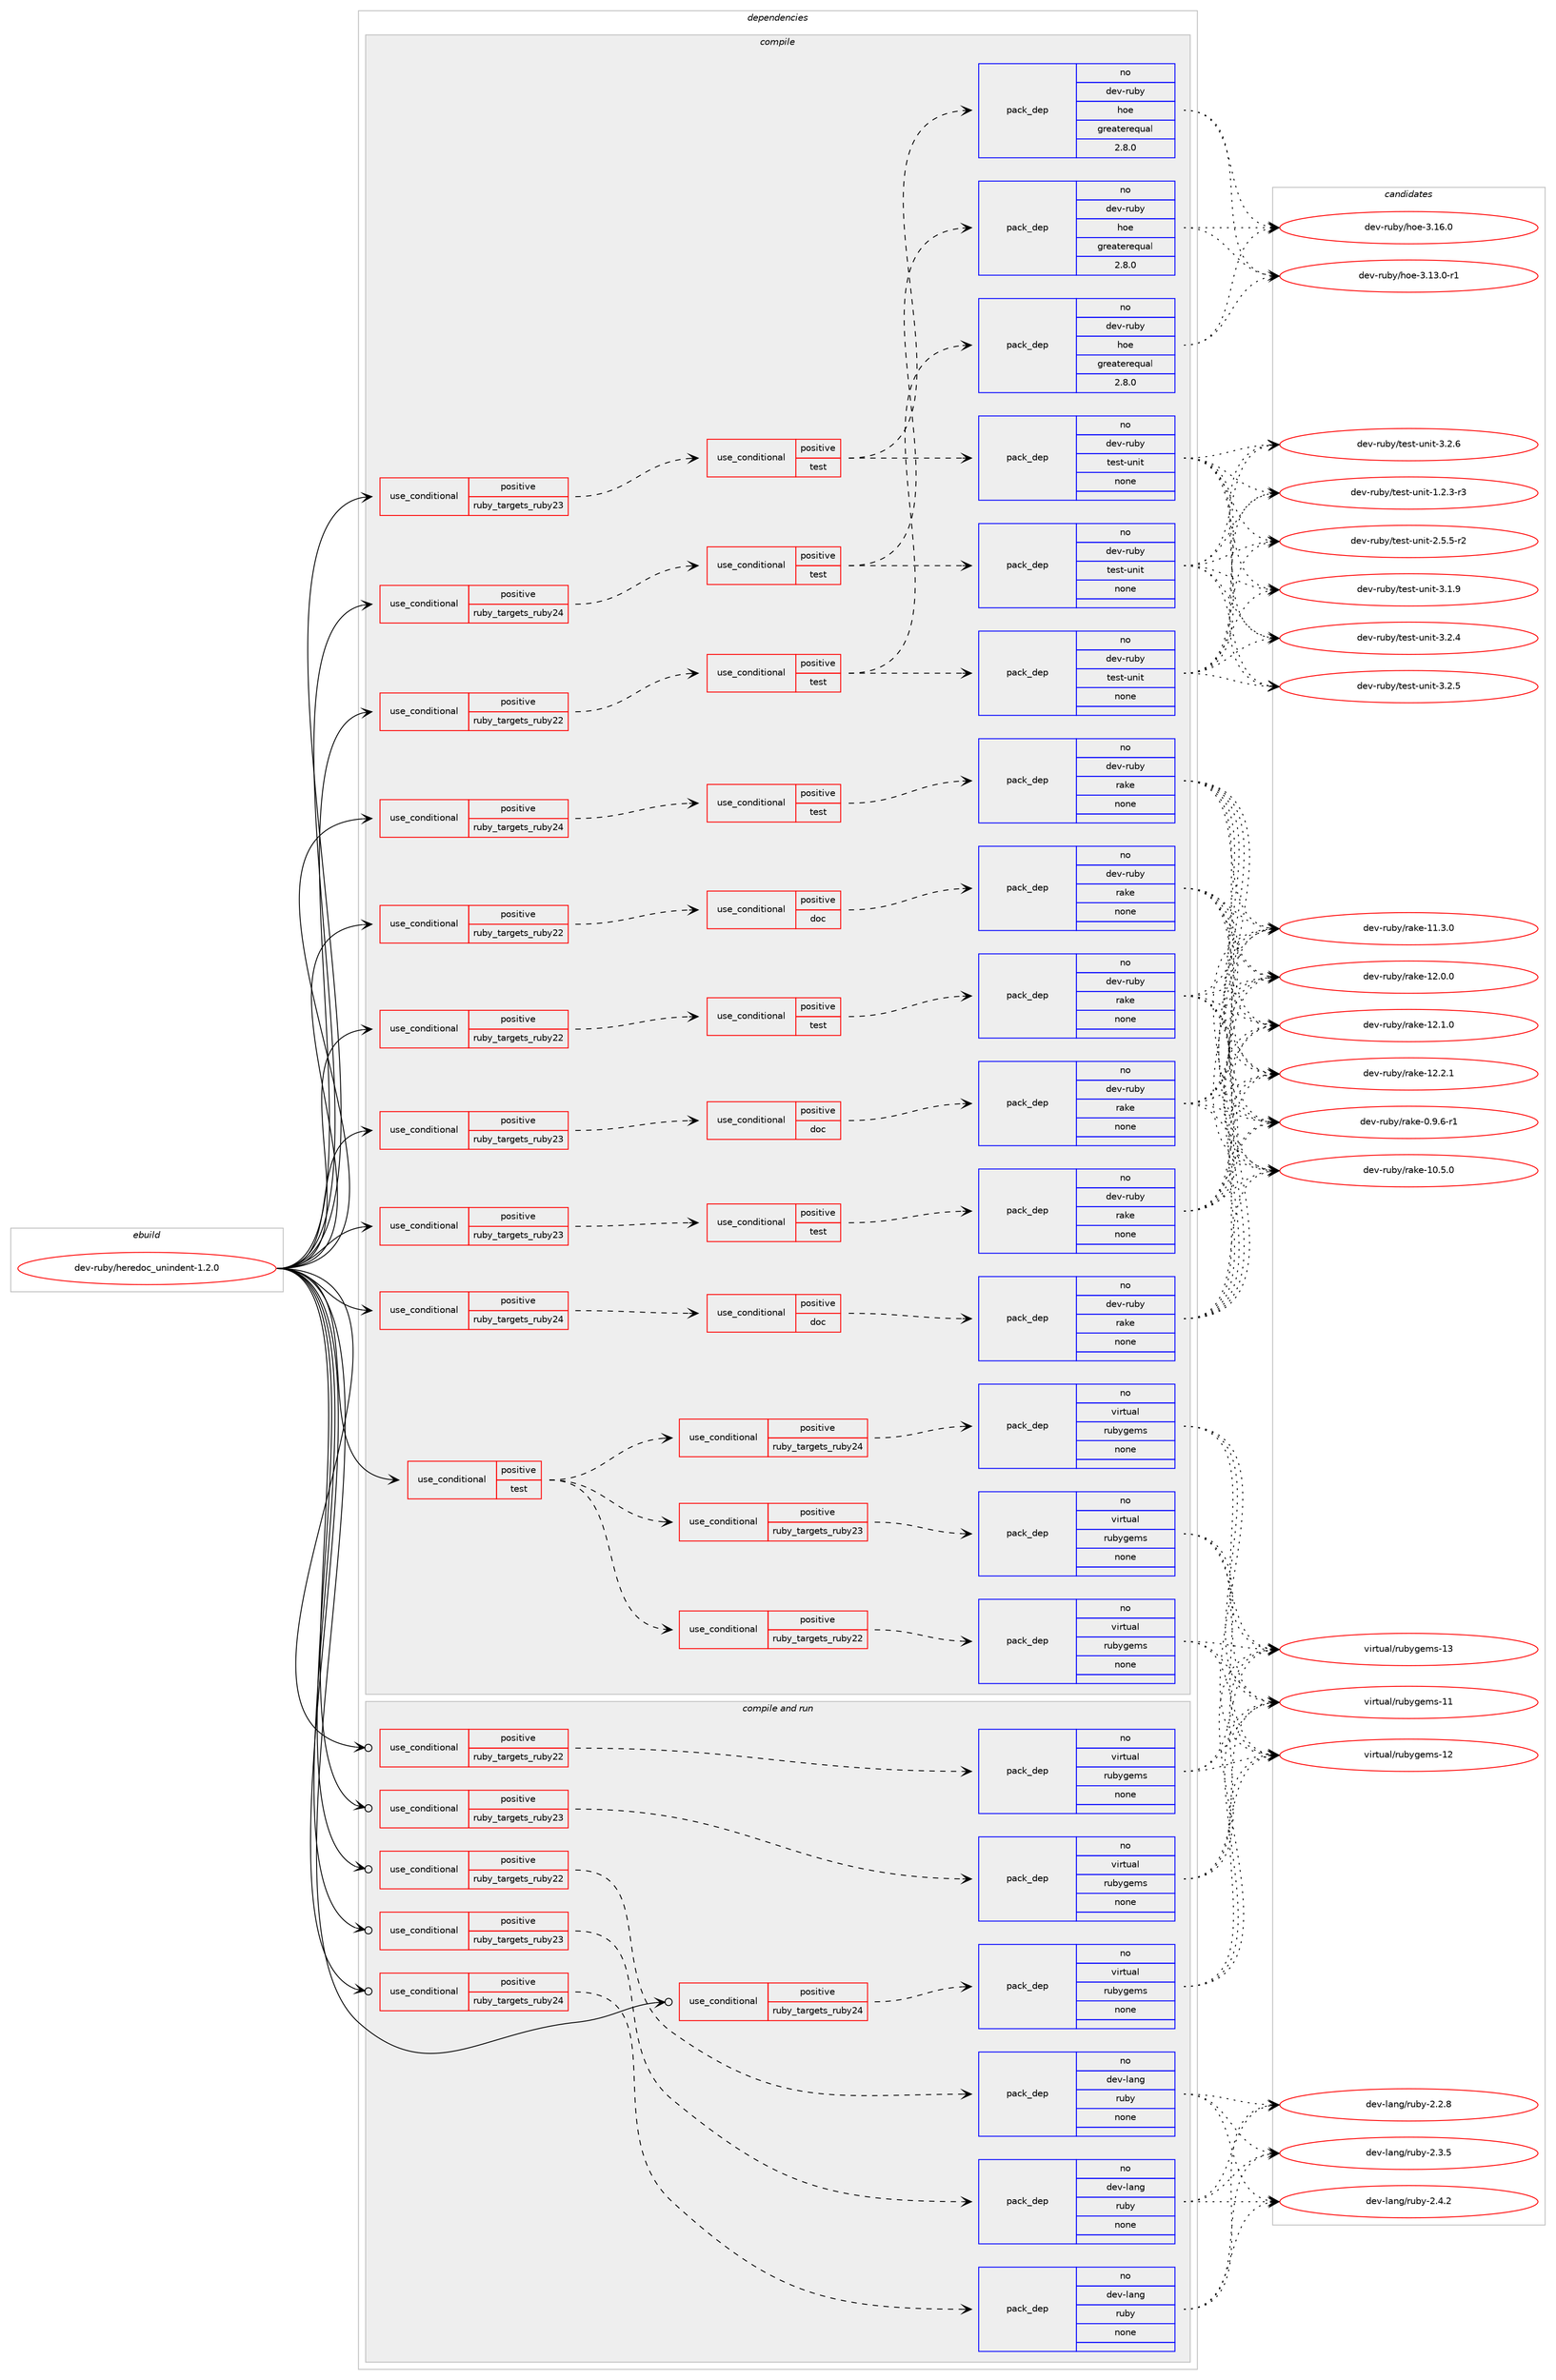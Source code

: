 digraph prolog {

# *************
# Graph options
# *************

newrank=true;
concentrate=true;
compound=true;
graph [rankdir=LR,fontname=Helvetica,fontsize=10,ranksep=1.5];#, ranksep=2.5, nodesep=0.2];
edge  [arrowhead=vee];
node  [fontname=Helvetica,fontsize=10];

# **********
# The ebuild
# **********

subgraph cluster_leftcol {
color=gray;
rank=same;
label=<<i>ebuild</i>>;
id [label="dev-ruby/heredoc_unindent-1.2.0", color=red, width=4, href="../dev-ruby/heredoc_unindent-1.2.0.svg"];
}

# ****************
# The dependencies
# ****************

subgraph cluster_midcol {
color=gray;
label=<<i>dependencies</i>>;
subgraph cluster_compile {
fillcolor="#eeeeee";
style=filled;
label=<<i>compile</i>>;
subgraph cond58352 {
dependency241267 [label=<<TABLE BORDER="0" CELLBORDER="1" CELLSPACING="0" CELLPADDING="4"><TR><TD ROWSPAN="3" CELLPADDING="10">use_conditional</TD></TR><TR><TD>positive</TD></TR><TR><TD>ruby_targets_ruby22</TD></TR></TABLE>>, shape=none, color=red];
subgraph cond58353 {
dependency241268 [label=<<TABLE BORDER="0" CELLBORDER="1" CELLSPACING="0" CELLPADDING="4"><TR><TD ROWSPAN="3" CELLPADDING="10">use_conditional</TD></TR><TR><TD>positive</TD></TR><TR><TD>doc</TD></TR></TABLE>>, shape=none, color=red];
subgraph pack178838 {
dependency241269 [label=<<TABLE BORDER="0" CELLBORDER="1" CELLSPACING="0" CELLPADDING="4" WIDTH="220"><TR><TD ROWSPAN="6" CELLPADDING="30">pack_dep</TD></TR><TR><TD WIDTH="110">no</TD></TR><TR><TD>dev-ruby</TD></TR><TR><TD>rake</TD></TR><TR><TD>none</TD></TR><TR><TD></TD></TR></TABLE>>, shape=none, color=blue];
}
dependency241268:e -> dependency241269:w [weight=20,style="dashed",arrowhead="vee"];
}
dependency241267:e -> dependency241268:w [weight=20,style="dashed",arrowhead="vee"];
}
id:e -> dependency241267:w [weight=20,style="solid",arrowhead="vee"];
subgraph cond58354 {
dependency241270 [label=<<TABLE BORDER="0" CELLBORDER="1" CELLSPACING="0" CELLPADDING="4"><TR><TD ROWSPAN="3" CELLPADDING="10">use_conditional</TD></TR><TR><TD>positive</TD></TR><TR><TD>ruby_targets_ruby22</TD></TR></TABLE>>, shape=none, color=red];
subgraph cond58355 {
dependency241271 [label=<<TABLE BORDER="0" CELLBORDER="1" CELLSPACING="0" CELLPADDING="4"><TR><TD ROWSPAN="3" CELLPADDING="10">use_conditional</TD></TR><TR><TD>positive</TD></TR><TR><TD>test</TD></TR></TABLE>>, shape=none, color=red];
subgraph pack178839 {
dependency241272 [label=<<TABLE BORDER="0" CELLBORDER="1" CELLSPACING="0" CELLPADDING="4" WIDTH="220"><TR><TD ROWSPAN="6" CELLPADDING="30">pack_dep</TD></TR><TR><TD WIDTH="110">no</TD></TR><TR><TD>dev-ruby</TD></TR><TR><TD>hoe</TD></TR><TR><TD>greaterequal</TD></TR><TR><TD>2.8.0</TD></TR></TABLE>>, shape=none, color=blue];
}
dependency241271:e -> dependency241272:w [weight=20,style="dashed",arrowhead="vee"];
subgraph pack178840 {
dependency241273 [label=<<TABLE BORDER="0" CELLBORDER="1" CELLSPACING="0" CELLPADDING="4" WIDTH="220"><TR><TD ROWSPAN="6" CELLPADDING="30">pack_dep</TD></TR><TR><TD WIDTH="110">no</TD></TR><TR><TD>dev-ruby</TD></TR><TR><TD>test-unit</TD></TR><TR><TD>none</TD></TR><TR><TD></TD></TR></TABLE>>, shape=none, color=blue];
}
dependency241271:e -> dependency241273:w [weight=20,style="dashed",arrowhead="vee"];
}
dependency241270:e -> dependency241271:w [weight=20,style="dashed",arrowhead="vee"];
}
id:e -> dependency241270:w [weight=20,style="solid",arrowhead="vee"];
subgraph cond58356 {
dependency241274 [label=<<TABLE BORDER="0" CELLBORDER="1" CELLSPACING="0" CELLPADDING="4"><TR><TD ROWSPAN="3" CELLPADDING="10">use_conditional</TD></TR><TR><TD>positive</TD></TR><TR><TD>ruby_targets_ruby22</TD></TR></TABLE>>, shape=none, color=red];
subgraph cond58357 {
dependency241275 [label=<<TABLE BORDER="0" CELLBORDER="1" CELLSPACING="0" CELLPADDING="4"><TR><TD ROWSPAN="3" CELLPADDING="10">use_conditional</TD></TR><TR><TD>positive</TD></TR><TR><TD>test</TD></TR></TABLE>>, shape=none, color=red];
subgraph pack178841 {
dependency241276 [label=<<TABLE BORDER="0" CELLBORDER="1" CELLSPACING="0" CELLPADDING="4" WIDTH="220"><TR><TD ROWSPAN="6" CELLPADDING="30">pack_dep</TD></TR><TR><TD WIDTH="110">no</TD></TR><TR><TD>dev-ruby</TD></TR><TR><TD>rake</TD></TR><TR><TD>none</TD></TR><TR><TD></TD></TR></TABLE>>, shape=none, color=blue];
}
dependency241275:e -> dependency241276:w [weight=20,style="dashed",arrowhead="vee"];
}
dependency241274:e -> dependency241275:w [weight=20,style="dashed",arrowhead="vee"];
}
id:e -> dependency241274:w [weight=20,style="solid",arrowhead="vee"];
subgraph cond58358 {
dependency241277 [label=<<TABLE BORDER="0" CELLBORDER="1" CELLSPACING="0" CELLPADDING="4"><TR><TD ROWSPAN="3" CELLPADDING="10">use_conditional</TD></TR><TR><TD>positive</TD></TR><TR><TD>ruby_targets_ruby23</TD></TR></TABLE>>, shape=none, color=red];
subgraph cond58359 {
dependency241278 [label=<<TABLE BORDER="0" CELLBORDER="1" CELLSPACING="0" CELLPADDING="4"><TR><TD ROWSPAN="3" CELLPADDING="10">use_conditional</TD></TR><TR><TD>positive</TD></TR><TR><TD>doc</TD></TR></TABLE>>, shape=none, color=red];
subgraph pack178842 {
dependency241279 [label=<<TABLE BORDER="0" CELLBORDER="1" CELLSPACING="0" CELLPADDING="4" WIDTH="220"><TR><TD ROWSPAN="6" CELLPADDING="30">pack_dep</TD></TR><TR><TD WIDTH="110">no</TD></TR><TR><TD>dev-ruby</TD></TR><TR><TD>rake</TD></TR><TR><TD>none</TD></TR><TR><TD></TD></TR></TABLE>>, shape=none, color=blue];
}
dependency241278:e -> dependency241279:w [weight=20,style="dashed",arrowhead="vee"];
}
dependency241277:e -> dependency241278:w [weight=20,style="dashed",arrowhead="vee"];
}
id:e -> dependency241277:w [weight=20,style="solid",arrowhead="vee"];
subgraph cond58360 {
dependency241280 [label=<<TABLE BORDER="0" CELLBORDER="1" CELLSPACING="0" CELLPADDING="4"><TR><TD ROWSPAN="3" CELLPADDING="10">use_conditional</TD></TR><TR><TD>positive</TD></TR><TR><TD>ruby_targets_ruby23</TD></TR></TABLE>>, shape=none, color=red];
subgraph cond58361 {
dependency241281 [label=<<TABLE BORDER="0" CELLBORDER="1" CELLSPACING="0" CELLPADDING="4"><TR><TD ROWSPAN="3" CELLPADDING="10">use_conditional</TD></TR><TR><TD>positive</TD></TR><TR><TD>test</TD></TR></TABLE>>, shape=none, color=red];
subgraph pack178843 {
dependency241282 [label=<<TABLE BORDER="0" CELLBORDER="1" CELLSPACING="0" CELLPADDING="4" WIDTH="220"><TR><TD ROWSPAN="6" CELLPADDING="30">pack_dep</TD></TR><TR><TD WIDTH="110">no</TD></TR><TR><TD>dev-ruby</TD></TR><TR><TD>hoe</TD></TR><TR><TD>greaterequal</TD></TR><TR><TD>2.8.0</TD></TR></TABLE>>, shape=none, color=blue];
}
dependency241281:e -> dependency241282:w [weight=20,style="dashed",arrowhead="vee"];
subgraph pack178844 {
dependency241283 [label=<<TABLE BORDER="0" CELLBORDER="1" CELLSPACING="0" CELLPADDING="4" WIDTH="220"><TR><TD ROWSPAN="6" CELLPADDING="30">pack_dep</TD></TR><TR><TD WIDTH="110">no</TD></TR><TR><TD>dev-ruby</TD></TR><TR><TD>test-unit</TD></TR><TR><TD>none</TD></TR><TR><TD></TD></TR></TABLE>>, shape=none, color=blue];
}
dependency241281:e -> dependency241283:w [weight=20,style="dashed",arrowhead="vee"];
}
dependency241280:e -> dependency241281:w [weight=20,style="dashed",arrowhead="vee"];
}
id:e -> dependency241280:w [weight=20,style="solid",arrowhead="vee"];
subgraph cond58362 {
dependency241284 [label=<<TABLE BORDER="0" CELLBORDER="1" CELLSPACING="0" CELLPADDING="4"><TR><TD ROWSPAN="3" CELLPADDING="10">use_conditional</TD></TR><TR><TD>positive</TD></TR><TR><TD>ruby_targets_ruby23</TD></TR></TABLE>>, shape=none, color=red];
subgraph cond58363 {
dependency241285 [label=<<TABLE BORDER="0" CELLBORDER="1" CELLSPACING="0" CELLPADDING="4"><TR><TD ROWSPAN="3" CELLPADDING="10">use_conditional</TD></TR><TR><TD>positive</TD></TR><TR><TD>test</TD></TR></TABLE>>, shape=none, color=red];
subgraph pack178845 {
dependency241286 [label=<<TABLE BORDER="0" CELLBORDER="1" CELLSPACING="0" CELLPADDING="4" WIDTH="220"><TR><TD ROWSPAN="6" CELLPADDING="30">pack_dep</TD></TR><TR><TD WIDTH="110">no</TD></TR><TR><TD>dev-ruby</TD></TR><TR><TD>rake</TD></TR><TR><TD>none</TD></TR><TR><TD></TD></TR></TABLE>>, shape=none, color=blue];
}
dependency241285:e -> dependency241286:w [weight=20,style="dashed",arrowhead="vee"];
}
dependency241284:e -> dependency241285:w [weight=20,style="dashed",arrowhead="vee"];
}
id:e -> dependency241284:w [weight=20,style="solid",arrowhead="vee"];
subgraph cond58364 {
dependency241287 [label=<<TABLE BORDER="0" CELLBORDER="1" CELLSPACING="0" CELLPADDING="4"><TR><TD ROWSPAN="3" CELLPADDING="10">use_conditional</TD></TR><TR><TD>positive</TD></TR><TR><TD>ruby_targets_ruby24</TD></TR></TABLE>>, shape=none, color=red];
subgraph cond58365 {
dependency241288 [label=<<TABLE BORDER="0" CELLBORDER="1" CELLSPACING="0" CELLPADDING="4"><TR><TD ROWSPAN="3" CELLPADDING="10">use_conditional</TD></TR><TR><TD>positive</TD></TR><TR><TD>doc</TD></TR></TABLE>>, shape=none, color=red];
subgraph pack178846 {
dependency241289 [label=<<TABLE BORDER="0" CELLBORDER="1" CELLSPACING="0" CELLPADDING="4" WIDTH="220"><TR><TD ROWSPAN="6" CELLPADDING="30">pack_dep</TD></TR><TR><TD WIDTH="110">no</TD></TR><TR><TD>dev-ruby</TD></TR><TR><TD>rake</TD></TR><TR><TD>none</TD></TR><TR><TD></TD></TR></TABLE>>, shape=none, color=blue];
}
dependency241288:e -> dependency241289:w [weight=20,style="dashed",arrowhead="vee"];
}
dependency241287:e -> dependency241288:w [weight=20,style="dashed",arrowhead="vee"];
}
id:e -> dependency241287:w [weight=20,style="solid",arrowhead="vee"];
subgraph cond58366 {
dependency241290 [label=<<TABLE BORDER="0" CELLBORDER="1" CELLSPACING="0" CELLPADDING="4"><TR><TD ROWSPAN="3" CELLPADDING="10">use_conditional</TD></TR><TR><TD>positive</TD></TR><TR><TD>ruby_targets_ruby24</TD></TR></TABLE>>, shape=none, color=red];
subgraph cond58367 {
dependency241291 [label=<<TABLE BORDER="0" CELLBORDER="1" CELLSPACING="0" CELLPADDING="4"><TR><TD ROWSPAN="3" CELLPADDING="10">use_conditional</TD></TR><TR><TD>positive</TD></TR><TR><TD>test</TD></TR></TABLE>>, shape=none, color=red];
subgraph pack178847 {
dependency241292 [label=<<TABLE BORDER="0" CELLBORDER="1" CELLSPACING="0" CELLPADDING="4" WIDTH="220"><TR><TD ROWSPAN="6" CELLPADDING="30">pack_dep</TD></TR><TR><TD WIDTH="110">no</TD></TR><TR><TD>dev-ruby</TD></TR><TR><TD>hoe</TD></TR><TR><TD>greaterequal</TD></TR><TR><TD>2.8.0</TD></TR></TABLE>>, shape=none, color=blue];
}
dependency241291:e -> dependency241292:w [weight=20,style="dashed",arrowhead="vee"];
subgraph pack178848 {
dependency241293 [label=<<TABLE BORDER="0" CELLBORDER="1" CELLSPACING="0" CELLPADDING="4" WIDTH="220"><TR><TD ROWSPAN="6" CELLPADDING="30">pack_dep</TD></TR><TR><TD WIDTH="110">no</TD></TR><TR><TD>dev-ruby</TD></TR><TR><TD>test-unit</TD></TR><TR><TD>none</TD></TR><TR><TD></TD></TR></TABLE>>, shape=none, color=blue];
}
dependency241291:e -> dependency241293:w [weight=20,style="dashed",arrowhead="vee"];
}
dependency241290:e -> dependency241291:w [weight=20,style="dashed",arrowhead="vee"];
}
id:e -> dependency241290:w [weight=20,style="solid",arrowhead="vee"];
subgraph cond58368 {
dependency241294 [label=<<TABLE BORDER="0" CELLBORDER="1" CELLSPACING="0" CELLPADDING="4"><TR><TD ROWSPAN="3" CELLPADDING="10">use_conditional</TD></TR><TR><TD>positive</TD></TR><TR><TD>ruby_targets_ruby24</TD></TR></TABLE>>, shape=none, color=red];
subgraph cond58369 {
dependency241295 [label=<<TABLE BORDER="0" CELLBORDER="1" CELLSPACING="0" CELLPADDING="4"><TR><TD ROWSPAN="3" CELLPADDING="10">use_conditional</TD></TR><TR><TD>positive</TD></TR><TR><TD>test</TD></TR></TABLE>>, shape=none, color=red];
subgraph pack178849 {
dependency241296 [label=<<TABLE BORDER="0" CELLBORDER="1" CELLSPACING="0" CELLPADDING="4" WIDTH="220"><TR><TD ROWSPAN="6" CELLPADDING="30">pack_dep</TD></TR><TR><TD WIDTH="110">no</TD></TR><TR><TD>dev-ruby</TD></TR><TR><TD>rake</TD></TR><TR><TD>none</TD></TR><TR><TD></TD></TR></TABLE>>, shape=none, color=blue];
}
dependency241295:e -> dependency241296:w [weight=20,style="dashed",arrowhead="vee"];
}
dependency241294:e -> dependency241295:w [weight=20,style="dashed",arrowhead="vee"];
}
id:e -> dependency241294:w [weight=20,style="solid",arrowhead="vee"];
subgraph cond58370 {
dependency241297 [label=<<TABLE BORDER="0" CELLBORDER="1" CELLSPACING="0" CELLPADDING="4"><TR><TD ROWSPAN="3" CELLPADDING="10">use_conditional</TD></TR><TR><TD>positive</TD></TR><TR><TD>test</TD></TR></TABLE>>, shape=none, color=red];
subgraph cond58371 {
dependency241298 [label=<<TABLE BORDER="0" CELLBORDER="1" CELLSPACING="0" CELLPADDING="4"><TR><TD ROWSPAN="3" CELLPADDING="10">use_conditional</TD></TR><TR><TD>positive</TD></TR><TR><TD>ruby_targets_ruby22</TD></TR></TABLE>>, shape=none, color=red];
subgraph pack178850 {
dependency241299 [label=<<TABLE BORDER="0" CELLBORDER="1" CELLSPACING="0" CELLPADDING="4" WIDTH="220"><TR><TD ROWSPAN="6" CELLPADDING="30">pack_dep</TD></TR><TR><TD WIDTH="110">no</TD></TR><TR><TD>virtual</TD></TR><TR><TD>rubygems</TD></TR><TR><TD>none</TD></TR><TR><TD></TD></TR></TABLE>>, shape=none, color=blue];
}
dependency241298:e -> dependency241299:w [weight=20,style="dashed",arrowhead="vee"];
}
dependency241297:e -> dependency241298:w [weight=20,style="dashed",arrowhead="vee"];
subgraph cond58372 {
dependency241300 [label=<<TABLE BORDER="0" CELLBORDER="1" CELLSPACING="0" CELLPADDING="4"><TR><TD ROWSPAN="3" CELLPADDING="10">use_conditional</TD></TR><TR><TD>positive</TD></TR><TR><TD>ruby_targets_ruby23</TD></TR></TABLE>>, shape=none, color=red];
subgraph pack178851 {
dependency241301 [label=<<TABLE BORDER="0" CELLBORDER="1" CELLSPACING="0" CELLPADDING="4" WIDTH="220"><TR><TD ROWSPAN="6" CELLPADDING="30">pack_dep</TD></TR><TR><TD WIDTH="110">no</TD></TR><TR><TD>virtual</TD></TR><TR><TD>rubygems</TD></TR><TR><TD>none</TD></TR><TR><TD></TD></TR></TABLE>>, shape=none, color=blue];
}
dependency241300:e -> dependency241301:w [weight=20,style="dashed",arrowhead="vee"];
}
dependency241297:e -> dependency241300:w [weight=20,style="dashed",arrowhead="vee"];
subgraph cond58373 {
dependency241302 [label=<<TABLE BORDER="0" CELLBORDER="1" CELLSPACING="0" CELLPADDING="4"><TR><TD ROWSPAN="3" CELLPADDING="10">use_conditional</TD></TR><TR><TD>positive</TD></TR><TR><TD>ruby_targets_ruby24</TD></TR></TABLE>>, shape=none, color=red];
subgraph pack178852 {
dependency241303 [label=<<TABLE BORDER="0" CELLBORDER="1" CELLSPACING="0" CELLPADDING="4" WIDTH="220"><TR><TD ROWSPAN="6" CELLPADDING="30">pack_dep</TD></TR><TR><TD WIDTH="110">no</TD></TR><TR><TD>virtual</TD></TR><TR><TD>rubygems</TD></TR><TR><TD>none</TD></TR><TR><TD></TD></TR></TABLE>>, shape=none, color=blue];
}
dependency241302:e -> dependency241303:w [weight=20,style="dashed",arrowhead="vee"];
}
dependency241297:e -> dependency241302:w [weight=20,style="dashed",arrowhead="vee"];
}
id:e -> dependency241297:w [weight=20,style="solid",arrowhead="vee"];
}
subgraph cluster_compileandrun {
fillcolor="#eeeeee";
style=filled;
label=<<i>compile and run</i>>;
subgraph cond58374 {
dependency241304 [label=<<TABLE BORDER="0" CELLBORDER="1" CELLSPACING="0" CELLPADDING="4"><TR><TD ROWSPAN="3" CELLPADDING="10">use_conditional</TD></TR><TR><TD>positive</TD></TR><TR><TD>ruby_targets_ruby22</TD></TR></TABLE>>, shape=none, color=red];
subgraph pack178853 {
dependency241305 [label=<<TABLE BORDER="0" CELLBORDER="1" CELLSPACING="0" CELLPADDING="4" WIDTH="220"><TR><TD ROWSPAN="6" CELLPADDING="30">pack_dep</TD></TR><TR><TD WIDTH="110">no</TD></TR><TR><TD>dev-lang</TD></TR><TR><TD>ruby</TD></TR><TR><TD>none</TD></TR><TR><TD></TD></TR></TABLE>>, shape=none, color=blue];
}
dependency241304:e -> dependency241305:w [weight=20,style="dashed",arrowhead="vee"];
}
id:e -> dependency241304:w [weight=20,style="solid",arrowhead="odotvee"];
subgraph cond58375 {
dependency241306 [label=<<TABLE BORDER="0" CELLBORDER="1" CELLSPACING="0" CELLPADDING="4"><TR><TD ROWSPAN="3" CELLPADDING="10">use_conditional</TD></TR><TR><TD>positive</TD></TR><TR><TD>ruby_targets_ruby22</TD></TR></TABLE>>, shape=none, color=red];
subgraph pack178854 {
dependency241307 [label=<<TABLE BORDER="0" CELLBORDER="1" CELLSPACING="0" CELLPADDING="4" WIDTH="220"><TR><TD ROWSPAN="6" CELLPADDING="30">pack_dep</TD></TR><TR><TD WIDTH="110">no</TD></TR><TR><TD>virtual</TD></TR><TR><TD>rubygems</TD></TR><TR><TD>none</TD></TR><TR><TD></TD></TR></TABLE>>, shape=none, color=blue];
}
dependency241306:e -> dependency241307:w [weight=20,style="dashed",arrowhead="vee"];
}
id:e -> dependency241306:w [weight=20,style="solid",arrowhead="odotvee"];
subgraph cond58376 {
dependency241308 [label=<<TABLE BORDER="0" CELLBORDER="1" CELLSPACING="0" CELLPADDING="4"><TR><TD ROWSPAN="3" CELLPADDING="10">use_conditional</TD></TR><TR><TD>positive</TD></TR><TR><TD>ruby_targets_ruby23</TD></TR></TABLE>>, shape=none, color=red];
subgraph pack178855 {
dependency241309 [label=<<TABLE BORDER="0" CELLBORDER="1" CELLSPACING="0" CELLPADDING="4" WIDTH="220"><TR><TD ROWSPAN="6" CELLPADDING="30">pack_dep</TD></TR><TR><TD WIDTH="110">no</TD></TR><TR><TD>dev-lang</TD></TR><TR><TD>ruby</TD></TR><TR><TD>none</TD></TR><TR><TD></TD></TR></TABLE>>, shape=none, color=blue];
}
dependency241308:e -> dependency241309:w [weight=20,style="dashed",arrowhead="vee"];
}
id:e -> dependency241308:w [weight=20,style="solid",arrowhead="odotvee"];
subgraph cond58377 {
dependency241310 [label=<<TABLE BORDER="0" CELLBORDER="1" CELLSPACING="0" CELLPADDING="4"><TR><TD ROWSPAN="3" CELLPADDING="10">use_conditional</TD></TR><TR><TD>positive</TD></TR><TR><TD>ruby_targets_ruby23</TD></TR></TABLE>>, shape=none, color=red];
subgraph pack178856 {
dependency241311 [label=<<TABLE BORDER="0" CELLBORDER="1" CELLSPACING="0" CELLPADDING="4" WIDTH="220"><TR><TD ROWSPAN="6" CELLPADDING="30">pack_dep</TD></TR><TR><TD WIDTH="110">no</TD></TR><TR><TD>virtual</TD></TR><TR><TD>rubygems</TD></TR><TR><TD>none</TD></TR><TR><TD></TD></TR></TABLE>>, shape=none, color=blue];
}
dependency241310:e -> dependency241311:w [weight=20,style="dashed",arrowhead="vee"];
}
id:e -> dependency241310:w [weight=20,style="solid",arrowhead="odotvee"];
subgraph cond58378 {
dependency241312 [label=<<TABLE BORDER="0" CELLBORDER="1" CELLSPACING="0" CELLPADDING="4"><TR><TD ROWSPAN="3" CELLPADDING="10">use_conditional</TD></TR><TR><TD>positive</TD></TR><TR><TD>ruby_targets_ruby24</TD></TR></TABLE>>, shape=none, color=red];
subgraph pack178857 {
dependency241313 [label=<<TABLE BORDER="0" CELLBORDER="1" CELLSPACING="0" CELLPADDING="4" WIDTH="220"><TR><TD ROWSPAN="6" CELLPADDING="30">pack_dep</TD></TR><TR><TD WIDTH="110">no</TD></TR><TR><TD>dev-lang</TD></TR><TR><TD>ruby</TD></TR><TR><TD>none</TD></TR><TR><TD></TD></TR></TABLE>>, shape=none, color=blue];
}
dependency241312:e -> dependency241313:w [weight=20,style="dashed",arrowhead="vee"];
}
id:e -> dependency241312:w [weight=20,style="solid",arrowhead="odotvee"];
subgraph cond58379 {
dependency241314 [label=<<TABLE BORDER="0" CELLBORDER="1" CELLSPACING="0" CELLPADDING="4"><TR><TD ROWSPAN="3" CELLPADDING="10">use_conditional</TD></TR><TR><TD>positive</TD></TR><TR><TD>ruby_targets_ruby24</TD></TR></TABLE>>, shape=none, color=red];
subgraph pack178858 {
dependency241315 [label=<<TABLE BORDER="0" CELLBORDER="1" CELLSPACING="0" CELLPADDING="4" WIDTH="220"><TR><TD ROWSPAN="6" CELLPADDING="30">pack_dep</TD></TR><TR><TD WIDTH="110">no</TD></TR><TR><TD>virtual</TD></TR><TR><TD>rubygems</TD></TR><TR><TD>none</TD></TR><TR><TD></TD></TR></TABLE>>, shape=none, color=blue];
}
dependency241314:e -> dependency241315:w [weight=20,style="dashed",arrowhead="vee"];
}
id:e -> dependency241314:w [weight=20,style="solid",arrowhead="odotvee"];
}
subgraph cluster_run {
fillcolor="#eeeeee";
style=filled;
label=<<i>run</i>>;
}
}

# **************
# The candidates
# **************

subgraph cluster_choices {
rank=same;
color=gray;
label=<<i>candidates</i>>;

subgraph choice178838 {
color=black;
nodesep=1;
choice100101118451141179812147114971071014548465746544511449 [label="dev-ruby/rake-0.9.6-r1", color=red, width=4,href="../dev-ruby/rake-0.9.6-r1.svg"];
choice1001011184511411798121471149710710145494846534648 [label="dev-ruby/rake-10.5.0", color=red, width=4,href="../dev-ruby/rake-10.5.0.svg"];
choice1001011184511411798121471149710710145494946514648 [label="dev-ruby/rake-11.3.0", color=red, width=4,href="../dev-ruby/rake-11.3.0.svg"];
choice1001011184511411798121471149710710145495046484648 [label="dev-ruby/rake-12.0.0", color=red, width=4,href="../dev-ruby/rake-12.0.0.svg"];
choice1001011184511411798121471149710710145495046494648 [label="dev-ruby/rake-12.1.0", color=red, width=4,href="../dev-ruby/rake-12.1.0.svg"];
choice1001011184511411798121471149710710145495046504649 [label="dev-ruby/rake-12.2.1", color=red, width=4,href="../dev-ruby/rake-12.2.1.svg"];
dependency241269:e -> choice100101118451141179812147114971071014548465746544511449:w [style=dotted,weight="100"];
dependency241269:e -> choice1001011184511411798121471149710710145494846534648:w [style=dotted,weight="100"];
dependency241269:e -> choice1001011184511411798121471149710710145494946514648:w [style=dotted,weight="100"];
dependency241269:e -> choice1001011184511411798121471149710710145495046484648:w [style=dotted,weight="100"];
dependency241269:e -> choice1001011184511411798121471149710710145495046494648:w [style=dotted,weight="100"];
dependency241269:e -> choice1001011184511411798121471149710710145495046504649:w [style=dotted,weight="100"];
}
subgraph choice178839 {
color=black;
nodesep=1;
choice100101118451141179812147104111101455146495146484511449 [label="dev-ruby/hoe-3.13.0-r1", color=red, width=4,href="../dev-ruby/hoe-3.13.0-r1.svg"];
choice10010111845114117981214710411110145514649544648 [label="dev-ruby/hoe-3.16.0", color=red, width=4,href="../dev-ruby/hoe-3.16.0.svg"];
dependency241272:e -> choice100101118451141179812147104111101455146495146484511449:w [style=dotted,weight="100"];
dependency241272:e -> choice10010111845114117981214710411110145514649544648:w [style=dotted,weight="100"];
}
subgraph choice178840 {
color=black;
nodesep=1;
choice100101118451141179812147116101115116451171101051164549465046514511451 [label="dev-ruby/test-unit-1.2.3-r3", color=red, width=4,href="../dev-ruby/test-unit-1.2.3-r3.svg"];
choice100101118451141179812147116101115116451171101051164550465346534511450 [label="dev-ruby/test-unit-2.5.5-r2", color=red, width=4,href="../dev-ruby/test-unit-2.5.5-r2.svg"];
choice10010111845114117981214711610111511645117110105116455146494657 [label="dev-ruby/test-unit-3.1.9", color=red, width=4,href="../dev-ruby/test-unit-3.1.9.svg"];
choice10010111845114117981214711610111511645117110105116455146504652 [label="dev-ruby/test-unit-3.2.4", color=red, width=4,href="../dev-ruby/test-unit-3.2.4.svg"];
choice10010111845114117981214711610111511645117110105116455146504653 [label="dev-ruby/test-unit-3.2.5", color=red, width=4,href="../dev-ruby/test-unit-3.2.5.svg"];
choice10010111845114117981214711610111511645117110105116455146504654 [label="dev-ruby/test-unit-3.2.6", color=red, width=4,href="../dev-ruby/test-unit-3.2.6.svg"];
dependency241273:e -> choice100101118451141179812147116101115116451171101051164549465046514511451:w [style=dotted,weight="100"];
dependency241273:e -> choice100101118451141179812147116101115116451171101051164550465346534511450:w [style=dotted,weight="100"];
dependency241273:e -> choice10010111845114117981214711610111511645117110105116455146494657:w [style=dotted,weight="100"];
dependency241273:e -> choice10010111845114117981214711610111511645117110105116455146504652:w [style=dotted,weight="100"];
dependency241273:e -> choice10010111845114117981214711610111511645117110105116455146504653:w [style=dotted,weight="100"];
dependency241273:e -> choice10010111845114117981214711610111511645117110105116455146504654:w [style=dotted,weight="100"];
}
subgraph choice178841 {
color=black;
nodesep=1;
choice100101118451141179812147114971071014548465746544511449 [label="dev-ruby/rake-0.9.6-r1", color=red, width=4,href="../dev-ruby/rake-0.9.6-r1.svg"];
choice1001011184511411798121471149710710145494846534648 [label="dev-ruby/rake-10.5.0", color=red, width=4,href="../dev-ruby/rake-10.5.0.svg"];
choice1001011184511411798121471149710710145494946514648 [label="dev-ruby/rake-11.3.0", color=red, width=4,href="../dev-ruby/rake-11.3.0.svg"];
choice1001011184511411798121471149710710145495046484648 [label="dev-ruby/rake-12.0.0", color=red, width=4,href="../dev-ruby/rake-12.0.0.svg"];
choice1001011184511411798121471149710710145495046494648 [label="dev-ruby/rake-12.1.0", color=red, width=4,href="../dev-ruby/rake-12.1.0.svg"];
choice1001011184511411798121471149710710145495046504649 [label="dev-ruby/rake-12.2.1", color=red, width=4,href="../dev-ruby/rake-12.2.1.svg"];
dependency241276:e -> choice100101118451141179812147114971071014548465746544511449:w [style=dotted,weight="100"];
dependency241276:e -> choice1001011184511411798121471149710710145494846534648:w [style=dotted,weight="100"];
dependency241276:e -> choice1001011184511411798121471149710710145494946514648:w [style=dotted,weight="100"];
dependency241276:e -> choice1001011184511411798121471149710710145495046484648:w [style=dotted,weight="100"];
dependency241276:e -> choice1001011184511411798121471149710710145495046494648:w [style=dotted,weight="100"];
dependency241276:e -> choice1001011184511411798121471149710710145495046504649:w [style=dotted,weight="100"];
}
subgraph choice178842 {
color=black;
nodesep=1;
choice100101118451141179812147114971071014548465746544511449 [label="dev-ruby/rake-0.9.6-r1", color=red, width=4,href="../dev-ruby/rake-0.9.6-r1.svg"];
choice1001011184511411798121471149710710145494846534648 [label="dev-ruby/rake-10.5.0", color=red, width=4,href="../dev-ruby/rake-10.5.0.svg"];
choice1001011184511411798121471149710710145494946514648 [label="dev-ruby/rake-11.3.0", color=red, width=4,href="../dev-ruby/rake-11.3.0.svg"];
choice1001011184511411798121471149710710145495046484648 [label="dev-ruby/rake-12.0.0", color=red, width=4,href="../dev-ruby/rake-12.0.0.svg"];
choice1001011184511411798121471149710710145495046494648 [label="dev-ruby/rake-12.1.0", color=red, width=4,href="../dev-ruby/rake-12.1.0.svg"];
choice1001011184511411798121471149710710145495046504649 [label="dev-ruby/rake-12.2.1", color=red, width=4,href="../dev-ruby/rake-12.2.1.svg"];
dependency241279:e -> choice100101118451141179812147114971071014548465746544511449:w [style=dotted,weight="100"];
dependency241279:e -> choice1001011184511411798121471149710710145494846534648:w [style=dotted,weight="100"];
dependency241279:e -> choice1001011184511411798121471149710710145494946514648:w [style=dotted,weight="100"];
dependency241279:e -> choice1001011184511411798121471149710710145495046484648:w [style=dotted,weight="100"];
dependency241279:e -> choice1001011184511411798121471149710710145495046494648:w [style=dotted,weight="100"];
dependency241279:e -> choice1001011184511411798121471149710710145495046504649:w [style=dotted,weight="100"];
}
subgraph choice178843 {
color=black;
nodesep=1;
choice100101118451141179812147104111101455146495146484511449 [label="dev-ruby/hoe-3.13.0-r1", color=red, width=4,href="../dev-ruby/hoe-3.13.0-r1.svg"];
choice10010111845114117981214710411110145514649544648 [label="dev-ruby/hoe-3.16.0", color=red, width=4,href="../dev-ruby/hoe-3.16.0.svg"];
dependency241282:e -> choice100101118451141179812147104111101455146495146484511449:w [style=dotted,weight="100"];
dependency241282:e -> choice10010111845114117981214710411110145514649544648:w [style=dotted,weight="100"];
}
subgraph choice178844 {
color=black;
nodesep=1;
choice100101118451141179812147116101115116451171101051164549465046514511451 [label="dev-ruby/test-unit-1.2.3-r3", color=red, width=4,href="../dev-ruby/test-unit-1.2.3-r3.svg"];
choice100101118451141179812147116101115116451171101051164550465346534511450 [label="dev-ruby/test-unit-2.5.5-r2", color=red, width=4,href="../dev-ruby/test-unit-2.5.5-r2.svg"];
choice10010111845114117981214711610111511645117110105116455146494657 [label="dev-ruby/test-unit-3.1.9", color=red, width=4,href="../dev-ruby/test-unit-3.1.9.svg"];
choice10010111845114117981214711610111511645117110105116455146504652 [label="dev-ruby/test-unit-3.2.4", color=red, width=4,href="../dev-ruby/test-unit-3.2.4.svg"];
choice10010111845114117981214711610111511645117110105116455146504653 [label="dev-ruby/test-unit-3.2.5", color=red, width=4,href="../dev-ruby/test-unit-3.2.5.svg"];
choice10010111845114117981214711610111511645117110105116455146504654 [label="dev-ruby/test-unit-3.2.6", color=red, width=4,href="../dev-ruby/test-unit-3.2.6.svg"];
dependency241283:e -> choice100101118451141179812147116101115116451171101051164549465046514511451:w [style=dotted,weight="100"];
dependency241283:e -> choice100101118451141179812147116101115116451171101051164550465346534511450:w [style=dotted,weight="100"];
dependency241283:e -> choice10010111845114117981214711610111511645117110105116455146494657:w [style=dotted,weight="100"];
dependency241283:e -> choice10010111845114117981214711610111511645117110105116455146504652:w [style=dotted,weight="100"];
dependency241283:e -> choice10010111845114117981214711610111511645117110105116455146504653:w [style=dotted,weight="100"];
dependency241283:e -> choice10010111845114117981214711610111511645117110105116455146504654:w [style=dotted,weight="100"];
}
subgraph choice178845 {
color=black;
nodesep=1;
choice100101118451141179812147114971071014548465746544511449 [label="dev-ruby/rake-0.9.6-r1", color=red, width=4,href="../dev-ruby/rake-0.9.6-r1.svg"];
choice1001011184511411798121471149710710145494846534648 [label="dev-ruby/rake-10.5.0", color=red, width=4,href="../dev-ruby/rake-10.5.0.svg"];
choice1001011184511411798121471149710710145494946514648 [label="dev-ruby/rake-11.3.0", color=red, width=4,href="../dev-ruby/rake-11.3.0.svg"];
choice1001011184511411798121471149710710145495046484648 [label="dev-ruby/rake-12.0.0", color=red, width=4,href="../dev-ruby/rake-12.0.0.svg"];
choice1001011184511411798121471149710710145495046494648 [label="dev-ruby/rake-12.1.0", color=red, width=4,href="../dev-ruby/rake-12.1.0.svg"];
choice1001011184511411798121471149710710145495046504649 [label="dev-ruby/rake-12.2.1", color=red, width=4,href="../dev-ruby/rake-12.2.1.svg"];
dependency241286:e -> choice100101118451141179812147114971071014548465746544511449:w [style=dotted,weight="100"];
dependency241286:e -> choice1001011184511411798121471149710710145494846534648:w [style=dotted,weight="100"];
dependency241286:e -> choice1001011184511411798121471149710710145494946514648:w [style=dotted,weight="100"];
dependency241286:e -> choice1001011184511411798121471149710710145495046484648:w [style=dotted,weight="100"];
dependency241286:e -> choice1001011184511411798121471149710710145495046494648:w [style=dotted,weight="100"];
dependency241286:e -> choice1001011184511411798121471149710710145495046504649:w [style=dotted,weight="100"];
}
subgraph choice178846 {
color=black;
nodesep=1;
choice100101118451141179812147114971071014548465746544511449 [label="dev-ruby/rake-0.9.6-r1", color=red, width=4,href="../dev-ruby/rake-0.9.6-r1.svg"];
choice1001011184511411798121471149710710145494846534648 [label="dev-ruby/rake-10.5.0", color=red, width=4,href="../dev-ruby/rake-10.5.0.svg"];
choice1001011184511411798121471149710710145494946514648 [label="dev-ruby/rake-11.3.0", color=red, width=4,href="../dev-ruby/rake-11.3.0.svg"];
choice1001011184511411798121471149710710145495046484648 [label="dev-ruby/rake-12.0.0", color=red, width=4,href="../dev-ruby/rake-12.0.0.svg"];
choice1001011184511411798121471149710710145495046494648 [label="dev-ruby/rake-12.1.0", color=red, width=4,href="../dev-ruby/rake-12.1.0.svg"];
choice1001011184511411798121471149710710145495046504649 [label="dev-ruby/rake-12.2.1", color=red, width=4,href="../dev-ruby/rake-12.2.1.svg"];
dependency241289:e -> choice100101118451141179812147114971071014548465746544511449:w [style=dotted,weight="100"];
dependency241289:e -> choice1001011184511411798121471149710710145494846534648:w [style=dotted,weight="100"];
dependency241289:e -> choice1001011184511411798121471149710710145494946514648:w [style=dotted,weight="100"];
dependency241289:e -> choice1001011184511411798121471149710710145495046484648:w [style=dotted,weight="100"];
dependency241289:e -> choice1001011184511411798121471149710710145495046494648:w [style=dotted,weight="100"];
dependency241289:e -> choice1001011184511411798121471149710710145495046504649:w [style=dotted,weight="100"];
}
subgraph choice178847 {
color=black;
nodesep=1;
choice100101118451141179812147104111101455146495146484511449 [label="dev-ruby/hoe-3.13.0-r1", color=red, width=4,href="../dev-ruby/hoe-3.13.0-r1.svg"];
choice10010111845114117981214710411110145514649544648 [label="dev-ruby/hoe-3.16.0", color=red, width=4,href="../dev-ruby/hoe-3.16.0.svg"];
dependency241292:e -> choice100101118451141179812147104111101455146495146484511449:w [style=dotted,weight="100"];
dependency241292:e -> choice10010111845114117981214710411110145514649544648:w [style=dotted,weight="100"];
}
subgraph choice178848 {
color=black;
nodesep=1;
choice100101118451141179812147116101115116451171101051164549465046514511451 [label="dev-ruby/test-unit-1.2.3-r3", color=red, width=4,href="../dev-ruby/test-unit-1.2.3-r3.svg"];
choice100101118451141179812147116101115116451171101051164550465346534511450 [label="dev-ruby/test-unit-2.5.5-r2", color=red, width=4,href="../dev-ruby/test-unit-2.5.5-r2.svg"];
choice10010111845114117981214711610111511645117110105116455146494657 [label="dev-ruby/test-unit-3.1.9", color=red, width=4,href="../dev-ruby/test-unit-3.1.9.svg"];
choice10010111845114117981214711610111511645117110105116455146504652 [label="dev-ruby/test-unit-3.2.4", color=red, width=4,href="../dev-ruby/test-unit-3.2.4.svg"];
choice10010111845114117981214711610111511645117110105116455146504653 [label="dev-ruby/test-unit-3.2.5", color=red, width=4,href="../dev-ruby/test-unit-3.2.5.svg"];
choice10010111845114117981214711610111511645117110105116455146504654 [label="dev-ruby/test-unit-3.2.6", color=red, width=4,href="../dev-ruby/test-unit-3.2.6.svg"];
dependency241293:e -> choice100101118451141179812147116101115116451171101051164549465046514511451:w [style=dotted,weight="100"];
dependency241293:e -> choice100101118451141179812147116101115116451171101051164550465346534511450:w [style=dotted,weight="100"];
dependency241293:e -> choice10010111845114117981214711610111511645117110105116455146494657:w [style=dotted,weight="100"];
dependency241293:e -> choice10010111845114117981214711610111511645117110105116455146504652:w [style=dotted,weight="100"];
dependency241293:e -> choice10010111845114117981214711610111511645117110105116455146504653:w [style=dotted,weight="100"];
dependency241293:e -> choice10010111845114117981214711610111511645117110105116455146504654:w [style=dotted,weight="100"];
}
subgraph choice178849 {
color=black;
nodesep=1;
choice100101118451141179812147114971071014548465746544511449 [label="dev-ruby/rake-0.9.6-r1", color=red, width=4,href="../dev-ruby/rake-0.9.6-r1.svg"];
choice1001011184511411798121471149710710145494846534648 [label="dev-ruby/rake-10.5.0", color=red, width=4,href="../dev-ruby/rake-10.5.0.svg"];
choice1001011184511411798121471149710710145494946514648 [label="dev-ruby/rake-11.3.0", color=red, width=4,href="../dev-ruby/rake-11.3.0.svg"];
choice1001011184511411798121471149710710145495046484648 [label="dev-ruby/rake-12.0.0", color=red, width=4,href="../dev-ruby/rake-12.0.0.svg"];
choice1001011184511411798121471149710710145495046494648 [label="dev-ruby/rake-12.1.0", color=red, width=4,href="../dev-ruby/rake-12.1.0.svg"];
choice1001011184511411798121471149710710145495046504649 [label="dev-ruby/rake-12.2.1", color=red, width=4,href="../dev-ruby/rake-12.2.1.svg"];
dependency241296:e -> choice100101118451141179812147114971071014548465746544511449:w [style=dotted,weight="100"];
dependency241296:e -> choice1001011184511411798121471149710710145494846534648:w [style=dotted,weight="100"];
dependency241296:e -> choice1001011184511411798121471149710710145494946514648:w [style=dotted,weight="100"];
dependency241296:e -> choice1001011184511411798121471149710710145495046484648:w [style=dotted,weight="100"];
dependency241296:e -> choice1001011184511411798121471149710710145495046494648:w [style=dotted,weight="100"];
dependency241296:e -> choice1001011184511411798121471149710710145495046504649:w [style=dotted,weight="100"];
}
subgraph choice178850 {
color=black;
nodesep=1;
choice118105114116117971084711411798121103101109115454949 [label="virtual/rubygems-11", color=red, width=4,href="../virtual/rubygems-11.svg"];
choice118105114116117971084711411798121103101109115454950 [label="virtual/rubygems-12", color=red, width=4,href="../virtual/rubygems-12.svg"];
choice118105114116117971084711411798121103101109115454951 [label="virtual/rubygems-13", color=red, width=4,href="../virtual/rubygems-13.svg"];
dependency241299:e -> choice118105114116117971084711411798121103101109115454949:w [style=dotted,weight="100"];
dependency241299:e -> choice118105114116117971084711411798121103101109115454950:w [style=dotted,weight="100"];
dependency241299:e -> choice118105114116117971084711411798121103101109115454951:w [style=dotted,weight="100"];
}
subgraph choice178851 {
color=black;
nodesep=1;
choice118105114116117971084711411798121103101109115454949 [label="virtual/rubygems-11", color=red, width=4,href="../virtual/rubygems-11.svg"];
choice118105114116117971084711411798121103101109115454950 [label="virtual/rubygems-12", color=red, width=4,href="../virtual/rubygems-12.svg"];
choice118105114116117971084711411798121103101109115454951 [label="virtual/rubygems-13", color=red, width=4,href="../virtual/rubygems-13.svg"];
dependency241301:e -> choice118105114116117971084711411798121103101109115454949:w [style=dotted,weight="100"];
dependency241301:e -> choice118105114116117971084711411798121103101109115454950:w [style=dotted,weight="100"];
dependency241301:e -> choice118105114116117971084711411798121103101109115454951:w [style=dotted,weight="100"];
}
subgraph choice178852 {
color=black;
nodesep=1;
choice118105114116117971084711411798121103101109115454949 [label="virtual/rubygems-11", color=red, width=4,href="../virtual/rubygems-11.svg"];
choice118105114116117971084711411798121103101109115454950 [label="virtual/rubygems-12", color=red, width=4,href="../virtual/rubygems-12.svg"];
choice118105114116117971084711411798121103101109115454951 [label="virtual/rubygems-13", color=red, width=4,href="../virtual/rubygems-13.svg"];
dependency241303:e -> choice118105114116117971084711411798121103101109115454949:w [style=dotted,weight="100"];
dependency241303:e -> choice118105114116117971084711411798121103101109115454950:w [style=dotted,weight="100"];
dependency241303:e -> choice118105114116117971084711411798121103101109115454951:w [style=dotted,weight="100"];
}
subgraph choice178853 {
color=black;
nodesep=1;
choice10010111845108971101034711411798121455046504656 [label="dev-lang/ruby-2.2.8", color=red, width=4,href="../dev-lang/ruby-2.2.8.svg"];
choice10010111845108971101034711411798121455046514653 [label="dev-lang/ruby-2.3.5", color=red, width=4,href="../dev-lang/ruby-2.3.5.svg"];
choice10010111845108971101034711411798121455046524650 [label="dev-lang/ruby-2.4.2", color=red, width=4,href="../dev-lang/ruby-2.4.2.svg"];
dependency241305:e -> choice10010111845108971101034711411798121455046504656:w [style=dotted,weight="100"];
dependency241305:e -> choice10010111845108971101034711411798121455046514653:w [style=dotted,weight="100"];
dependency241305:e -> choice10010111845108971101034711411798121455046524650:w [style=dotted,weight="100"];
}
subgraph choice178854 {
color=black;
nodesep=1;
choice118105114116117971084711411798121103101109115454949 [label="virtual/rubygems-11", color=red, width=4,href="../virtual/rubygems-11.svg"];
choice118105114116117971084711411798121103101109115454950 [label="virtual/rubygems-12", color=red, width=4,href="../virtual/rubygems-12.svg"];
choice118105114116117971084711411798121103101109115454951 [label="virtual/rubygems-13", color=red, width=4,href="../virtual/rubygems-13.svg"];
dependency241307:e -> choice118105114116117971084711411798121103101109115454949:w [style=dotted,weight="100"];
dependency241307:e -> choice118105114116117971084711411798121103101109115454950:w [style=dotted,weight="100"];
dependency241307:e -> choice118105114116117971084711411798121103101109115454951:w [style=dotted,weight="100"];
}
subgraph choice178855 {
color=black;
nodesep=1;
choice10010111845108971101034711411798121455046504656 [label="dev-lang/ruby-2.2.8", color=red, width=4,href="../dev-lang/ruby-2.2.8.svg"];
choice10010111845108971101034711411798121455046514653 [label="dev-lang/ruby-2.3.5", color=red, width=4,href="../dev-lang/ruby-2.3.5.svg"];
choice10010111845108971101034711411798121455046524650 [label="dev-lang/ruby-2.4.2", color=red, width=4,href="../dev-lang/ruby-2.4.2.svg"];
dependency241309:e -> choice10010111845108971101034711411798121455046504656:w [style=dotted,weight="100"];
dependency241309:e -> choice10010111845108971101034711411798121455046514653:w [style=dotted,weight="100"];
dependency241309:e -> choice10010111845108971101034711411798121455046524650:w [style=dotted,weight="100"];
}
subgraph choice178856 {
color=black;
nodesep=1;
choice118105114116117971084711411798121103101109115454949 [label="virtual/rubygems-11", color=red, width=4,href="../virtual/rubygems-11.svg"];
choice118105114116117971084711411798121103101109115454950 [label="virtual/rubygems-12", color=red, width=4,href="../virtual/rubygems-12.svg"];
choice118105114116117971084711411798121103101109115454951 [label="virtual/rubygems-13", color=red, width=4,href="../virtual/rubygems-13.svg"];
dependency241311:e -> choice118105114116117971084711411798121103101109115454949:w [style=dotted,weight="100"];
dependency241311:e -> choice118105114116117971084711411798121103101109115454950:w [style=dotted,weight="100"];
dependency241311:e -> choice118105114116117971084711411798121103101109115454951:w [style=dotted,weight="100"];
}
subgraph choice178857 {
color=black;
nodesep=1;
choice10010111845108971101034711411798121455046504656 [label="dev-lang/ruby-2.2.8", color=red, width=4,href="../dev-lang/ruby-2.2.8.svg"];
choice10010111845108971101034711411798121455046514653 [label="dev-lang/ruby-2.3.5", color=red, width=4,href="../dev-lang/ruby-2.3.5.svg"];
choice10010111845108971101034711411798121455046524650 [label="dev-lang/ruby-2.4.2", color=red, width=4,href="../dev-lang/ruby-2.4.2.svg"];
dependency241313:e -> choice10010111845108971101034711411798121455046504656:w [style=dotted,weight="100"];
dependency241313:e -> choice10010111845108971101034711411798121455046514653:w [style=dotted,weight="100"];
dependency241313:e -> choice10010111845108971101034711411798121455046524650:w [style=dotted,weight="100"];
}
subgraph choice178858 {
color=black;
nodesep=1;
choice118105114116117971084711411798121103101109115454949 [label="virtual/rubygems-11", color=red, width=4,href="../virtual/rubygems-11.svg"];
choice118105114116117971084711411798121103101109115454950 [label="virtual/rubygems-12", color=red, width=4,href="../virtual/rubygems-12.svg"];
choice118105114116117971084711411798121103101109115454951 [label="virtual/rubygems-13", color=red, width=4,href="../virtual/rubygems-13.svg"];
dependency241315:e -> choice118105114116117971084711411798121103101109115454949:w [style=dotted,weight="100"];
dependency241315:e -> choice118105114116117971084711411798121103101109115454950:w [style=dotted,weight="100"];
dependency241315:e -> choice118105114116117971084711411798121103101109115454951:w [style=dotted,weight="100"];
}
}

}
